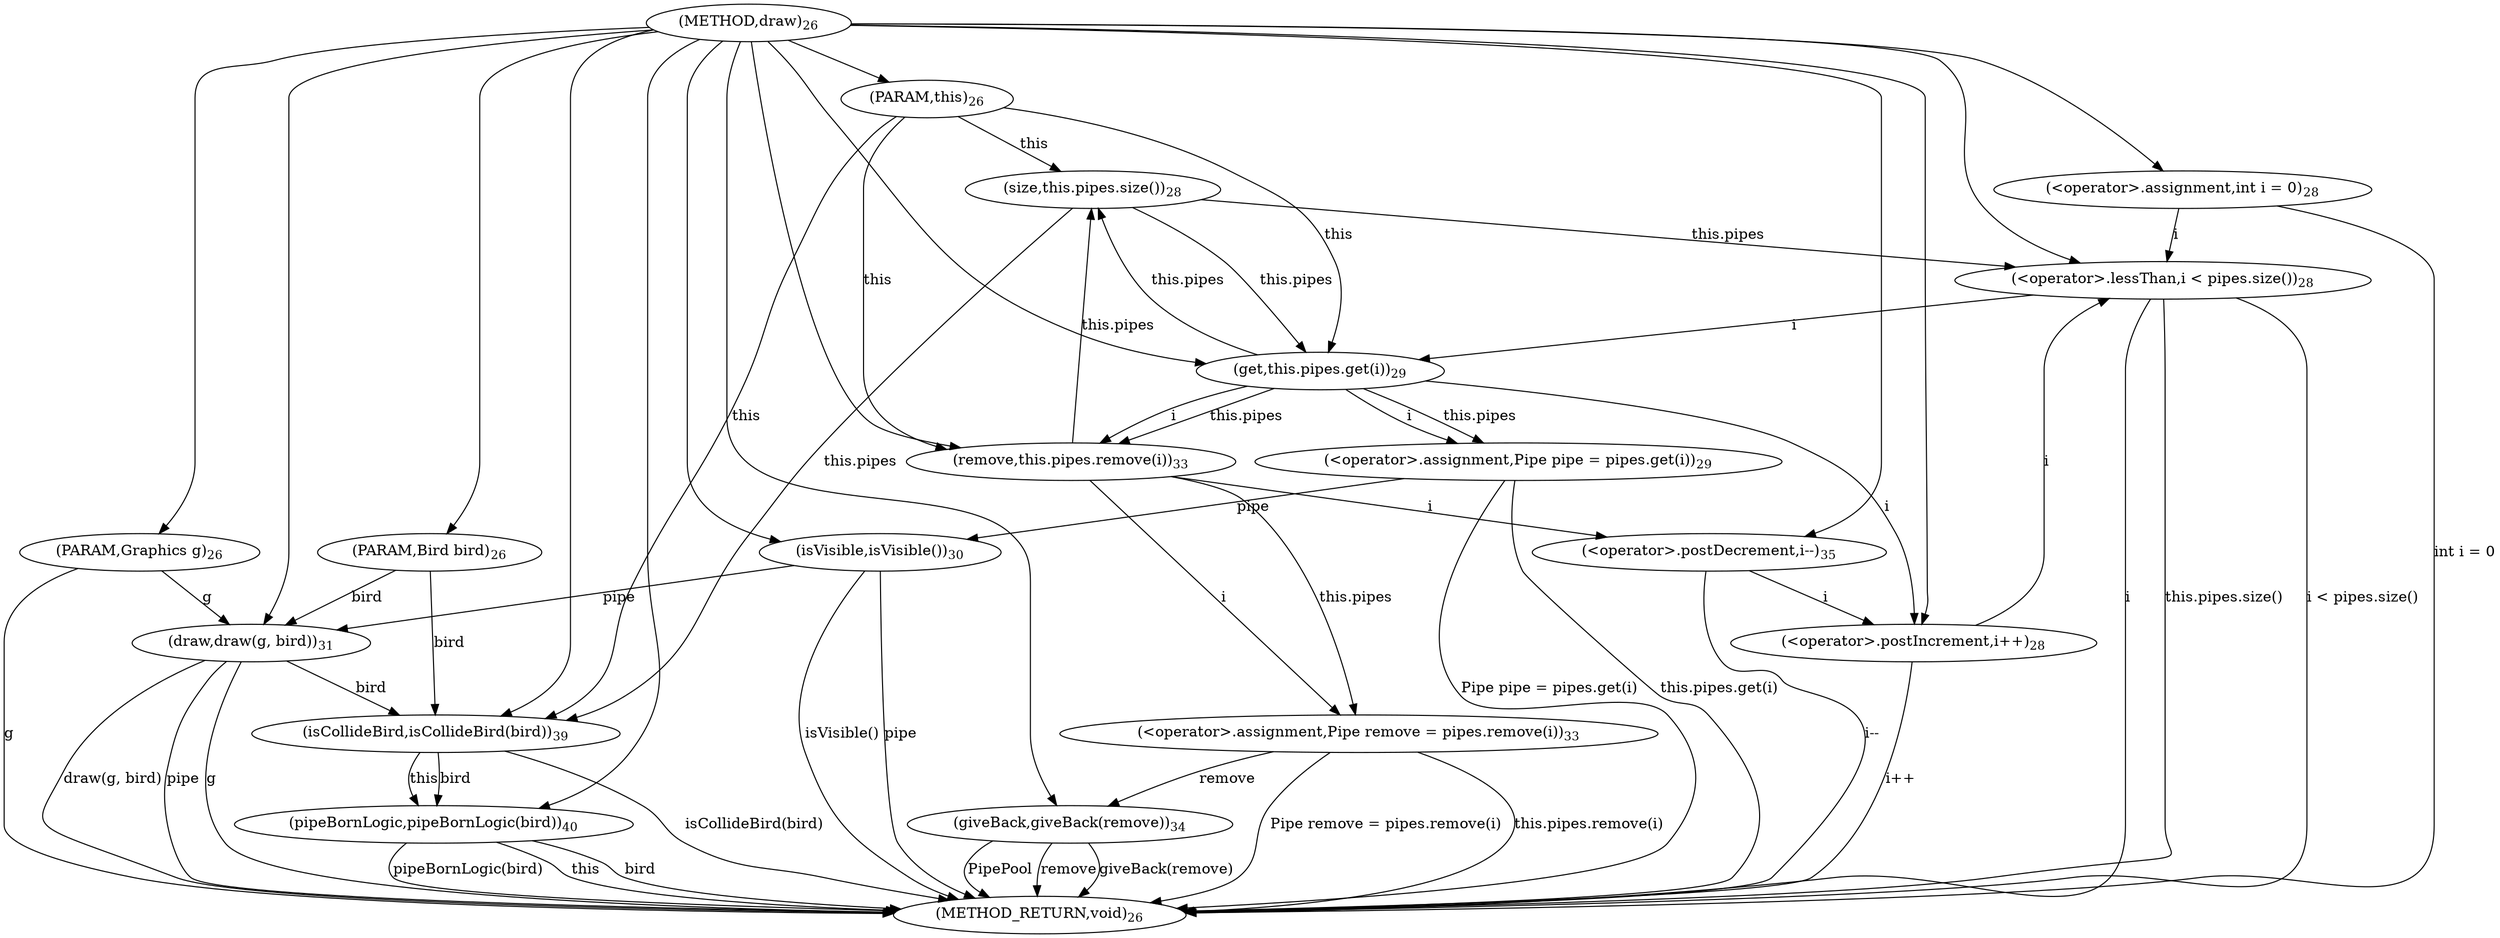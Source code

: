 digraph "draw" {  
"41" [label = <(METHOD,draw)<SUB>26</SUB>> ]
"96" [label = <(METHOD_RETURN,void)<SUB>26</SUB>> ]
"4" [label = <(PARAM,this)<SUB>26</SUB>> ]
"42" [label = <(PARAM,Graphics g)<SUB>26</SUB>> ]
"43" [label = <(PARAM,Bird bird)<SUB>26</SUB>> ]
"90" [label = <(isCollideBird,isCollideBird(bird))<SUB>39</SUB>> ]
"92" [label = <(pipeBornLogic,pipeBornLogic(bird))<SUB>40</SUB>> ]
"47" [label = <(&lt;operator&gt;.assignment,int i = 0)<SUB>28</SUB>> ]
"50" [label = <(&lt;operator&gt;.lessThan,i &lt; pipes.size())<SUB>28</SUB>> ]
"56" [label = <(&lt;operator&gt;.postIncrement,i++)<SUB>28</SUB>> ]
"90" [label = <(isCollideBird,isCollideBird(bird))<SUB>39</SUB>> ]
"90" [label = <(isCollideBird,isCollideBird(bird))<SUB>39</SUB>> ]
"92" [label = <(pipeBornLogic,pipeBornLogic(bird))<SUB>40</SUB>> ]
"92" [label = <(pipeBornLogic,pipeBornLogic(bird))<SUB>40</SUB>> ]
"47" [label = <(&lt;operator&gt;.assignment,int i = 0)<SUB>28</SUB>> ]
"47" [label = <(&lt;operator&gt;.assignment,int i = 0)<SUB>28</SUB>> ]
"50" [label = <(&lt;operator&gt;.lessThan,i &lt; pipes.size())<SUB>28</SUB>> ]
"50" [label = <(&lt;operator&gt;.lessThan,i &lt; pipes.size())<SUB>28</SUB>> ]
"56" [label = <(&lt;operator&gt;.postIncrement,i++)<SUB>28</SUB>> ]
"60" [label = <(&lt;operator&gt;.assignment,Pipe pipe = pipes.get(i))<SUB>29</SUB>> ]
"52" [label = <(size,this.pipes.size())<SUB>28</SUB>> ]
"60" [label = <(&lt;operator&gt;.assignment,Pipe pipe = pipes.get(i))<SUB>29</SUB>> ]
"60" [label = <(&lt;operator&gt;.assignment,Pipe pipe = pipes.get(i))<SUB>29</SUB>> ]
"68" [label = <(isVisible,isVisible())<SUB>30</SUB>> ]
"62" [label = <(get,this.pipes.get(i))<SUB>29</SUB>> ]
"62" [label = <(get,this.pipes.get(i))<SUB>29</SUB>> ]
"68" [label = <(isVisible,isVisible())<SUB>30</SUB>> ]
"71" [label = <(draw,draw(g, bird))<SUB>31</SUB>> ]
"71" [label = <(draw,draw(g, bird))<SUB>31</SUB>> ]
"71" [label = <(draw,draw(g, bird))<SUB>31</SUB>> ]
"71" [label = <(draw,draw(g, bird))<SUB>31</SUB>> ]
"78" [label = <(&lt;operator&gt;.assignment,Pipe remove = pipes.remove(i))<SUB>33</SUB>> ]
"85" [label = <(giveBack,giveBack(remove))<SUB>34</SUB>> ]
"88" [label = <(&lt;operator&gt;.postDecrement,i--)<SUB>35</SUB>> ]
"78" [label = <(&lt;operator&gt;.assignment,Pipe remove = pipes.remove(i))<SUB>33</SUB>> ]
"78" [label = <(&lt;operator&gt;.assignment,Pipe remove = pipes.remove(i))<SUB>33</SUB>> ]
"85" [label = <(giveBack,giveBack(remove))<SUB>34</SUB>> ]
"85" [label = <(giveBack,giveBack(remove))<SUB>34</SUB>> ]
"88" [label = <(&lt;operator&gt;.postDecrement,i--)<SUB>35</SUB>> ]
"80" [label = <(remove,this.pipes.remove(i))<SUB>33</SUB>> ]
"80" [label = <(remove,this.pipes.remove(i))<SUB>33</SUB>> ]
  "42" -> "96"  [ label = "g"] 
  "47" -> "96"  [ label = "int i = 0"] 
  "50" -> "96"  [ label = "i"] 
  "50" -> "96"  [ label = "this.pipes.size()"] 
  "50" -> "96"  [ label = "i &lt; pipes.size()"] 
  "90" -> "96"  [ label = "isCollideBird(bird)"] 
  "92" -> "96"  [ label = "this"] 
  "92" -> "96"  [ label = "bird"] 
  "92" -> "96"  [ label = "pipeBornLogic(bird)"] 
  "60" -> "96"  [ label = "this.pipes.get(i)"] 
  "60" -> "96"  [ label = "Pipe pipe = pipes.get(i)"] 
  "68" -> "96"  [ label = "pipe"] 
  "68" -> "96"  [ label = "isVisible()"] 
  "78" -> "96"  [ label = "this.pipes.remove(i)"] 
  "78" -> "96"  [ label = "Pipe remove = pipes.remove(i)"] 
  "85" -> "96"  [ label = "remove"] 
  "85" -> "96"  [ label = "giveBack(remove)"] 
  "88" -> "96"  [ label = "i--"] 
  "71" -> "96"  [ label = "pipe"] 
  "71" -> "96"  [ label = "g"] 
  "71" -> "96"  [ label = "draw(g, bird)"] 
  "56" -> "96"  [ label = "i++"] 
  "85" -> "96"  [ label = "PipePool"] 
  "41" -> "4" 
  "41" -> "42" 
  "41" -> "43" 
  "41" -> "47" 
  "4" -> "90"  [ label = "this"] 
  "52" -> "90"  [ label = "this.pipes"] 
  "41" -> "90" 
  "43" -> "90"  [ label = "bird"] 
  "71" -> "90"  [ label = "bird"] 
  "90" -> "92"  [ label = "this"] 
  "41" -> "92" 
  "90" -> "92"  [ label = "bird"] 
  "47" -> "50"  [ label = "i"] 
  "56" -> "50"  [ label = "i"] 
  "41" -> "50" 
  "52" -> "50"  [ label = "this.pipes"] 
  "62" -> "56"  [ label = "i"] 
  "88" -> "56"  [ label = "i"] 
  "41" -> "56" 
  "62" -> "60"  [ label = "this.pipes"] 
  "62" -> "60"  [ label = "i"] 
  "4" -> "52"  [ label = "this"] 
  "62" -> "52"  [ label = "this.pipes"] 
  "80" -> "52"  [ label = "this.pipes"] 
  "4" -> "62"  [ label = "this"] 
  "52" -> "62"  [ label = "this.pipes"] 
  "50" -> "62"  [ label = "i"] 
  "41" -> "62" 
  "60" -> "68"  [ label = "pipe"] 
  "41" -> "68" 
  "68" -> "71"  [ label = "pipe"] 
  "41" -> "71" 
  "42" -> "71"  [ label = "g"] 
  "43" -> "71"  [ label = "bird"] 
  "80" -> "78"  [ label = "this.pipes"] 
  "80" -> "78"  [ label = "i"] 
  "41" -> "85" 
  "78" -> "85"  [ label = "remove"] 
  "80" -> "88"  [ label = "i"] 
  "41" -> "88" 
  "4" -> "80"  [ label = "this"] 
  "62" -> "80"  [ label = "this.pipes"] 
  "62" -> "80"  [ label = "i"] 
  "41" -> "80" 
}
